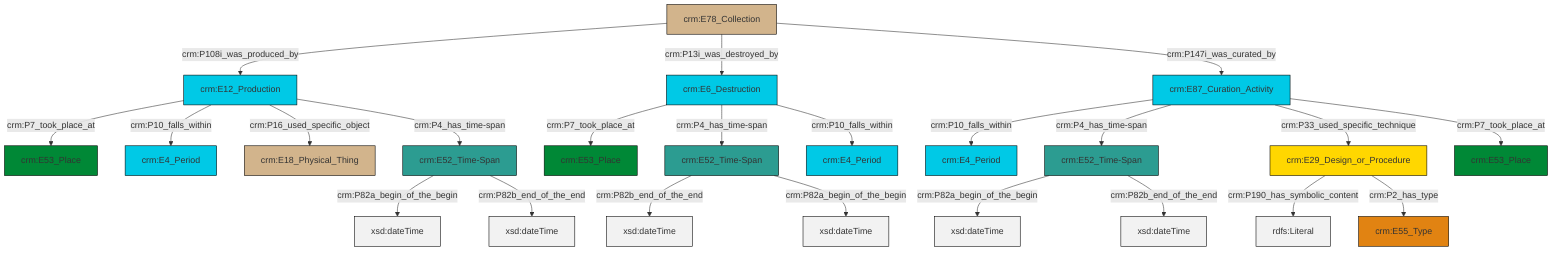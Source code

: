 graph TD
classDef Literal fill:#f2f2f2,stroke:#000000;
classDef CRM_Entity fill:#FFFFFF,stroke:#000000;
classDef Temporal_Entity fill:#00C9E6, stroke:#000000;
classDef Type fill:#E18312, stroke:#000000;
classDef Time-Span fill:#2C9C91, stroke:#000000;
classDef Appellation fill:#FFEB7F, stroke:#000000;
classDef Place fill:#008836, stroke:#000000;
classDef Persistent_Item fill:#B266B2, stroke:#000000;
classDef Conceptual_Object fill:#FFD700, stroke:#000000;
classDef Physical_Thing fill:#D2B48C, stroke:#000000;
classDef Actor fill:#f58aad, stroke:#000000;
classDef PC_Classes fill:#4ce600, stroke:#000000;
classDef Multi fill:#cccccc,stroke:#000000;

0["crm:E52_Time-Span"]:::Time-Span -->|crm:P82a_begin_of_the_begin| 1[xsd:dateTime]:::Literal
2["crm:E78_Collection"]:::Physical_Thing -->|crm:P108i_was_produced_by| 3["crm:E12_Production"]:::Temporal_Entity
4["crm:E29_Design_or_Procedure"]:::Conceptual_Object -->|crm:P190_has_symbolic_content| 5[rdfs:Literal]:::Literal
8["crm:E87_Curation_Activity"]:::Temporal_Entity -->|crm:P10_falls_within| 9["crm:E4_Period"]:::Temporal_Entity
3["crm:E12_Production"]:::Temporal_Entity -->|crm:P7_took_place_at| 11["crm:E53_Place"]:::Place
3["crm:E12_Production"]:::Temporal_Entity -->|crm:P10_falls_within| 14["crm:E4_Period"]:::Temporal_Entity
23["crm:E52_Time-Span"]:::Time-Span -->|crm:P82a_begin_of_the_begin| 24[xsd:dateTime]:::Literal
3["crm:E12_Production"]:::Temporal_Entity -->|crm:P16_used_specific_object| 6["crm:E18_Physical_Thing"]:::Physical_Thing
2["crm:E78_Collection"]:::Physical_Thing -->|crm:P13i_was_destroyed_by| 26["crm:E6_Destruction"]:::Temporal_Entity
23["crm:E52_Time-Span"]:::Time-Span -->|crm:P82b_end_of_the_end| 27[xsd:dateTime]:::Literal
29["crm:E52_Time-Span"]:::Time-Span -->|crm:P82b_end_of_the_end| 30[xsd:dateTime]:::Literal
26["crm:E6_Destruction"]:::Temporal_Entity -->|crm:P7_took_place_at| 18["crm:E53_Place"]:::Place
8["crm:E87_Curation_Activity"]:::Temporal_Entity -->|crm:P4_has_time-span| 0["crm:E52_Time-Span"]:::Time-Span
0["crm:E52_Time-Span"]:::Time-Span -->|crm:P82b_end_of_the_end| 33[xsd:dateTime]:::Literal
8["crm:E87_Curation_Activity"]:::Temporal_Entity -->|crm:P33_used_specific_technique| 4["crm:E29_Design_or_Procedure"]:::Conceptual_Object
2["crm:E78_Collection"]:::Physical_Thing -->|crm:P147i_was_curated_by| 8["crm:E87_Curation_Activity"]:::Temporal_Entity
3["crm:E12_Production"]:::Temporal_Entity -->|crm:P4_has_time-span| 23["crm:E52_Time-Span"]:::Time-Span
29["crm:E52_Time-Span"]:::Time-Span -->|crm:P82a_begin_of_the_begin| 35[xsd:dateTime]:::Literal
4["crm:E29_Design_or_Procedure"]:::Conceptual_Object -->|crm:P2_has_type| 20["crm:E55_Type"]:::Type
26["crm:E6_Destruction"]:::Temporal_Entity -->|crm:P4_has_time-span| 29["crm:E52_Time-Span"]:::Time-Span
8["crm:E87_Curation_Activity"]:::Temporal_Entity -->|crm:P7_took_place_at| 16["crm:E53_Place"]:::Place
26["crm:E6_Destruction"]:::Temporal_Entity -->|crm:P10_falls_within| 37["crm:E4_Period"]:::Temporal_Entity